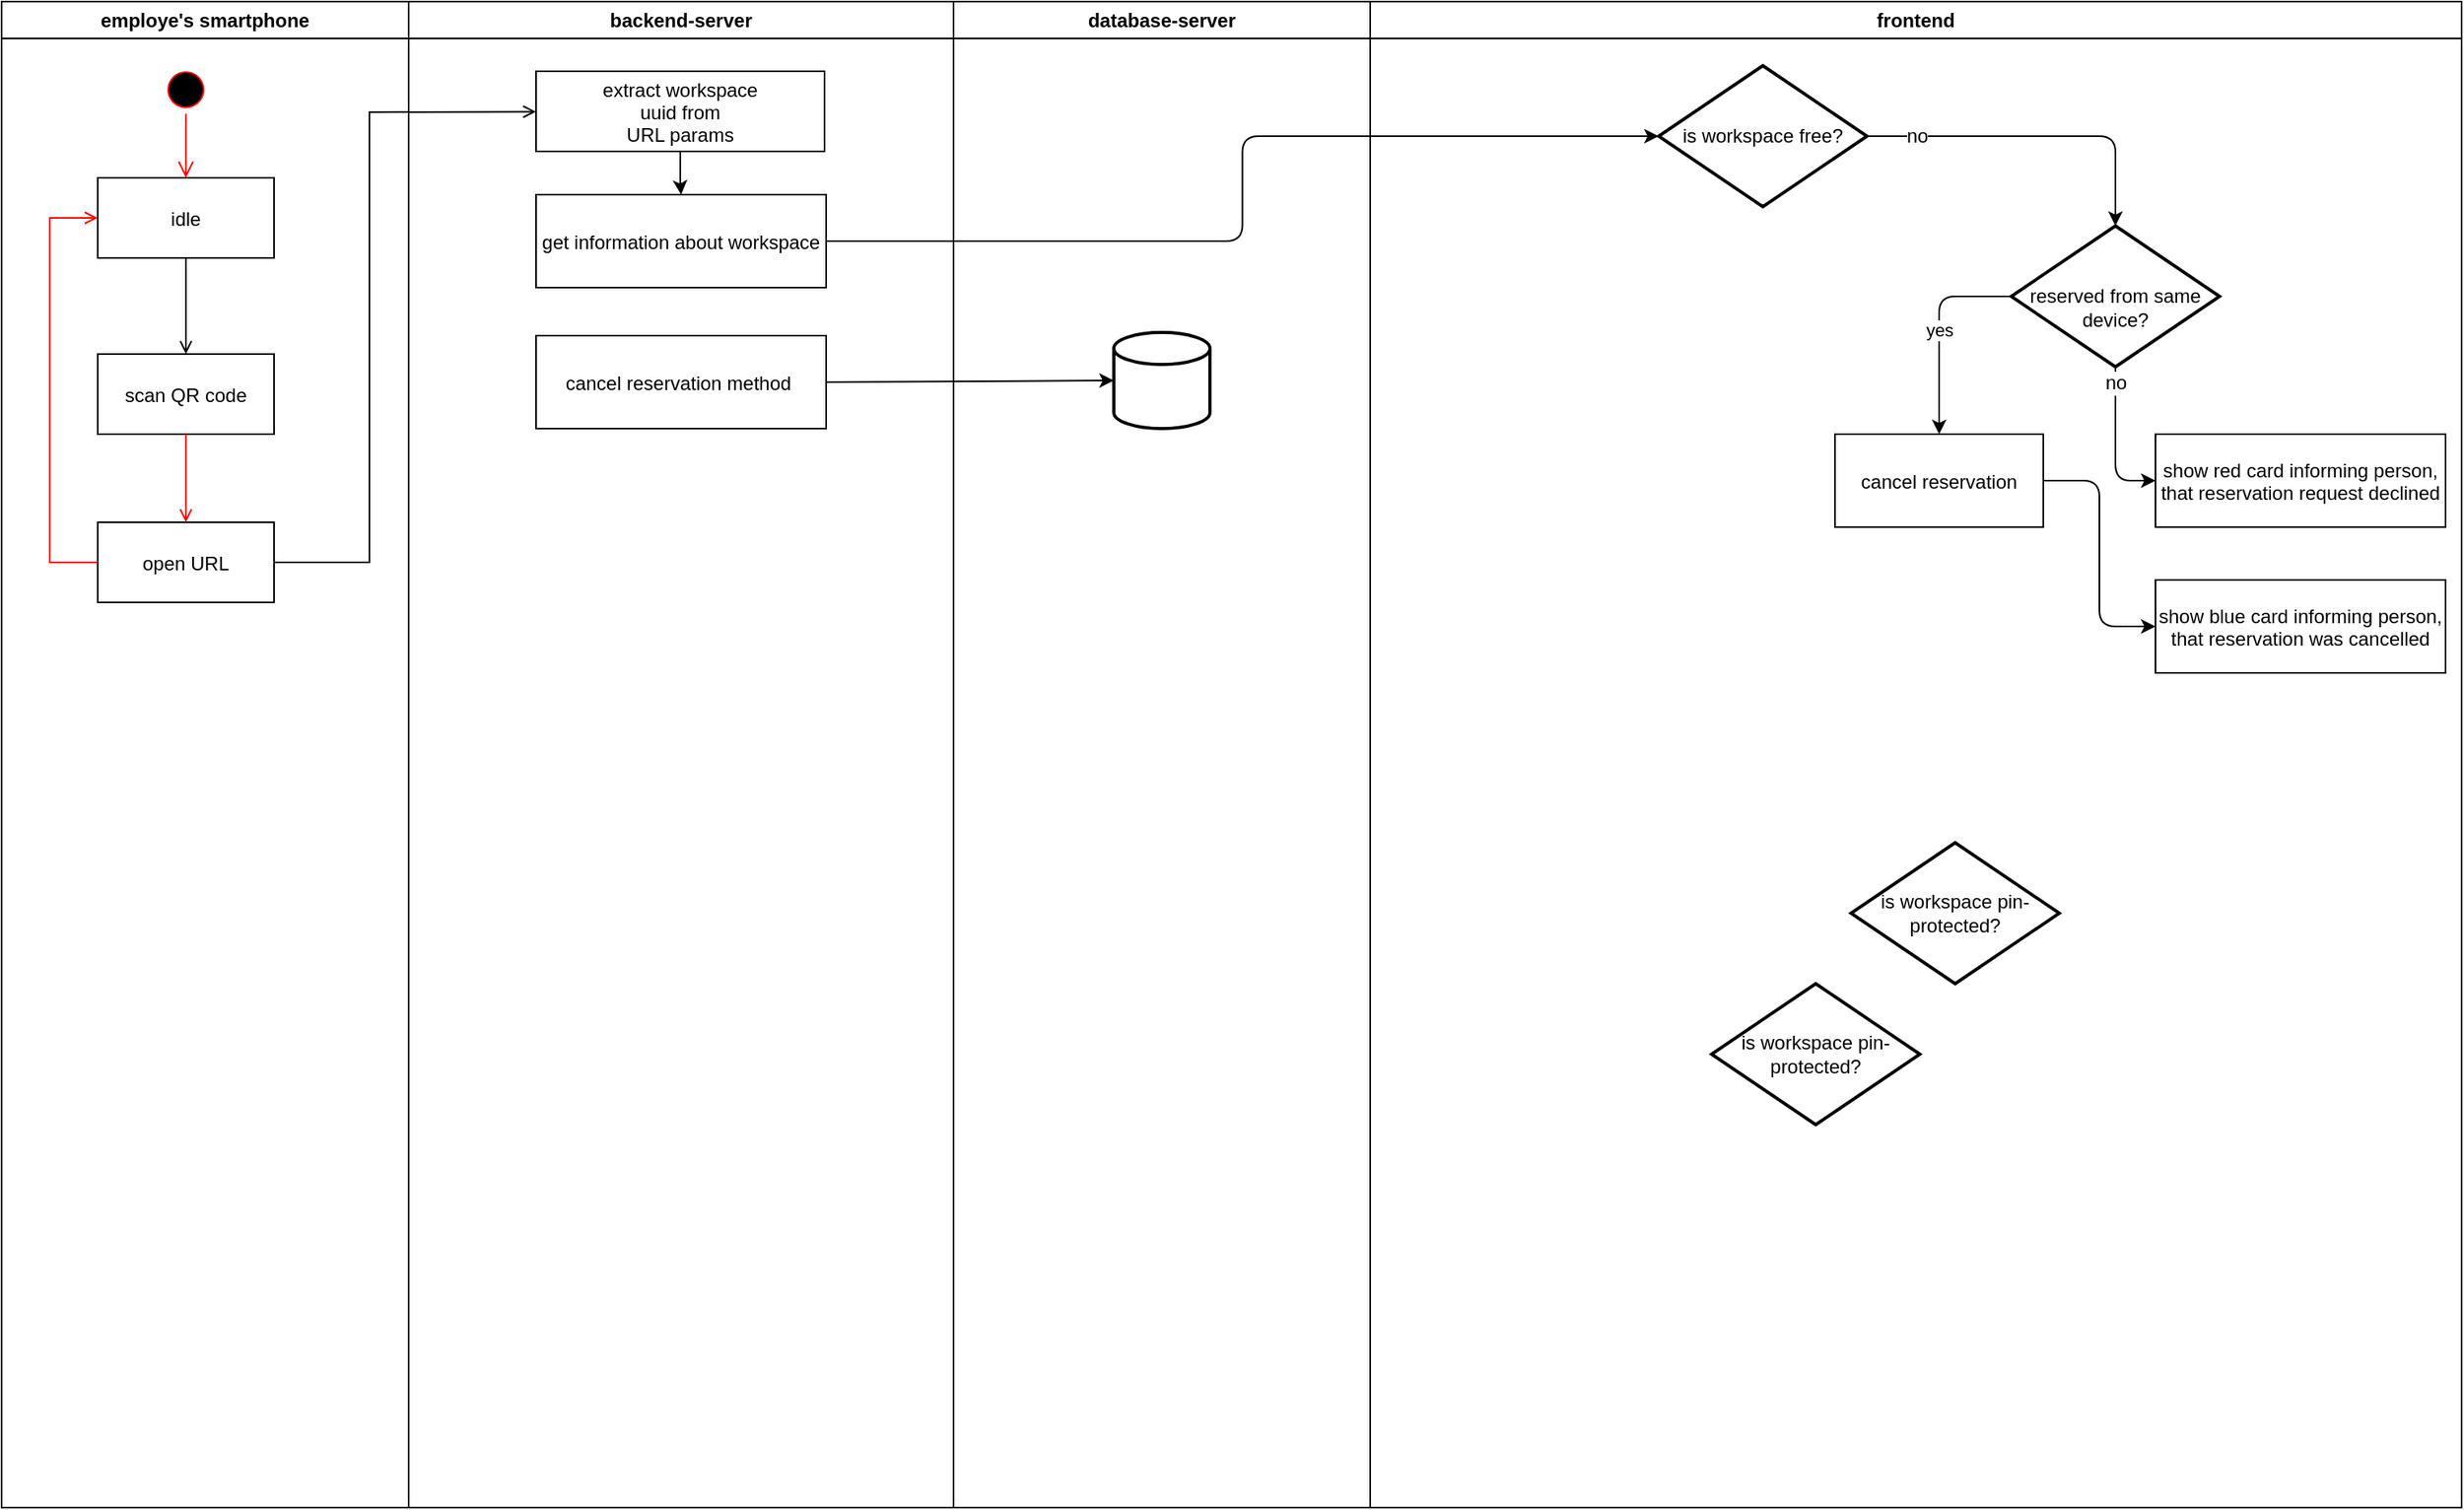 <mxfile version="11.2.4" type="github" pages="1"><diagram name="general-architecture" id="e7e014a7-5840-1c2e-5031-d8a46d1fe8dd"><mxGraphModel dx="1718" dy="849" grid="1" gridSize="10" guides="1" tooltips="1" connect="1" arrows="1" fold="1" page="1" pageScale="1" pageWidth="1169" pageHeight="826" background="#ffffff" math="0" shadow="0"><root><mxCell id="0"/><mxCell id="1" parent="0"/><mxCell id="2" value="employe's smartphone" style="swimlane;whiteSpace=wrap" parent="1" vertex="1"><mxGeometry x="46" y="40" width="254" height="940" as="geometry"><mxRectangle x="164.5" y="128" width="80" height="23" as="alternateBounds"/></mxGeometry></mxCell><mxCell id="5" value="" style="ellipse;shape=startState;fillColor=#000000;strokeColor=#ff0000;" parent="2" vertex="1"><mxGeometry x="100" y="40" width="30" height="30" as="geometry"/></mxCell><mxCell id="6" value="" style="edgeStyle=elbowEdgeStyle;elbow=horizontal;verticalAlign=bottom;endArrow=open;endSize=8;strokeColor=#FF0000;endFill=1;rounded=0" parent="2" source="5" target="7" edge="1"><mxGeometry x="100" y="40" as="geometry"><mxPoint x="115" y="110" as="targetPoint"/></mxGeometry></mxCell><mxCell id="7" value="idle" style="" parent="2" vertex="1"><mxGeometry x="60" y="110" width="110" height="50" as="geometry"/></mxCell><mxCell id="8" value="scan QR code" style="" parent="2" vertex="1"><mxGeometry x="60" y="220" width="110" height="50" as="geometry"/></mxCell><mxCell id="9" value="" style="endArrow=open;strokeColor=#000000;endFill=1;rounded=0" parent="2" source="7" target="8" edge="1"><mxGeometry relative="1" as="geometry"/></mxCell><mxCell id="10" value="open URL" style="" parent="2" vertex="1"><mxGeometry x="60" y="325" width="110" height="50" as="geometry"/></mxCell><mxCell id="11" value="" style="endArrow=open;strokeColor=#FF0000;endFill=1;rounded=0" parent="2" source="8" target="10" edge="1"><mxGeometry relative="1" as="geometry"/></mxCell><mxCell id="12" value="" style="edgeStyle=elbowEdgeStyle;elbow=horizontal;strokeColor=#FF0000;endArrow=open;endFill=1;rounded=0" parent="2" source="10" target="7" edge="1"><mxGeometry width="100" height="100" relative="1" as="geometry"><mxPoint x="160" y="290" as="sourcePoint"/><mxPoint x="260" y="190" as="targetPoint"/><Array as="points"><mxPoint x="30" y="250"/></Array></mxGeometry></mxCell><mxCell id="vSiOcl92Mj_vTaPFXpkD-20" value="frontend" style="swimlane;whiteSpace=wrap" parent="1" vertex="1"><mxGeometry x="900" y="40" width="681" height="940" as="geometry"/></mxCell><mxCell id="PNCr2oBTq3CCNGlsUbZe-63" value="is workspace pin-protected?" style="strokeWidth=2;html=1;shape=mxgraph.flowchart.decision;whiteSpace=wrap;" vertex="1" parent="vSiOcl92Mj_vTaPFXpkD-20"><mxGeometry x="213" y="613" width="130" height="88" as="geometry"/></mxCell><mxCell id="PNCr2oBTq3CCNGlsUbZe-55" value="show red card informing person,&#10; that reservation request declined " style="" vertex="1" parent="vSiOcl92Mj_vTaPFXpkD-20"><mxGeometry x="490" y="270" width="181" height="58" as="geometry"/></mxCell><mxCell id="PNCr2oBTq3CCNGlsUbZe-61" value="show blue card informing person,&#10; that reservation was cancelled " style="" vertex="1" parent="vSiOcl92Mj_vTaPFXpkD-20"><mxGeometry x="490" y="361" width="181" height="58" as="geometry"/></mxCell><mxCell id="PNCr2oBTq3CCNGlsUbZe-36" value="is workspace pin-protected?" style="strokeWidth=2;html=1;shape=mxgraph.flowchart.decision;whiteSpace=wrap;" vertex="1" parent="vSiOcl92Mj_vTaPFXpkD-20"><mxGeometry x="300" y="525" width="130" height="88" as="geometry"/></mxCell><mxCell id="PNCr2oBTq3CCNGlsUbZe-58" value="cancel reservation" style="" vertex="1" parent="vSiOcl92Mj_vTaPFXpkD-20"><mxGeometry x="290" y="270" width="130" height="58" as="geometry"/></mxCell><mxCell id="PNCr2oBTq3CCNGlsUbZe-62" value="" style="endArrow=classic;html=1;exitX=1;exitY=0.5;exitDx=0;exitDy=0;entryX=0;entryY=0.5;entryDx=0;entryDy=0;edgeStyle=orthogonalEdgeStyle;" edge="1" parent="vSiOcl92Mj_vTaPFXpkD-20" source="PNCr2oBTq3CCNGlsUbZe-58" target="PNCr2oBTq3CCNGlsUbZe-61"><mxGeometry width="50" height="50" relative="1" as="geometry"><mxPoint x="-4" y="502" as="sourcePoint"/><mxPoint x="46" y="452" as="targetPoint"/></mxGeometry></mxCell><mxCell id="PNCr2oBTq3CCNGlsUbZe-51" value="&lt;br&gt;reserved from same device?" style="strokeWidth=2;html=1;shape=mxgraph.flowchart.decision;whiteSpace=wrap;" vertex="1" parent="vSiOcl92Mj_vTaPFXpkD-20"><mxGeometry x="400" y="140" width="130" height="88" as="geometry"/></mxCell><mxCell id="PNCr2oBTq3CCNGlsUbZe-54" value="" style="endArrow=classic;html=1;entryX=0;entryY=0.5;entryDx=0;entryDy=0;edgeStyle=orthogonalEdgeStyle;" edge="1" parent="vSiOcl92Mj_vTaPFXpkD-20" source="PNCr2oBTq3CCNGlsUbZe-51" target="PNCr2oBTq3CCNGlsUbZe-55"><mxGeometry width="50" height="50" relative="1" as="geometry"><mxPoint x="-247" y="238" as="sourcePoint"/><mxPoint x="-7" y="38" as="targetPoint"/></mxGeometry></mxCell><mxCell id="PNCr2oBTq3CCNGlsUbZe-57" value="no" style="text;html=1;resizable=0;points=[];align=center;verticalAlign=middle;labelBackgroundColor=#ffffff;" vertex="1" connectable="0" parent="PNCr2oBTq3CCNGlsUbZe-54"><mxGeometry x="-0.96" relative="1" as="geometry"><mxPoint x="-0.5" y="8" as="offset"/></mxGeometry></mxCell><mxCell id="Cu7fSUz20JepRUBiXXrB-39" value="is workspace free?" style="strokeWidth=2;html=1;shape=mxgraph.flowchart.decision;whiteSpace=wrap;" parent="vSiOcl92Mj_vTaPFXpkD-20" vertex="1"><mxGeometry x="180" y="40" width="130" height="88" as="geometry"/></mxCell><mxCell id="Cu7fSUz20JepRUBiXXrB-59" value="" style="endArrow=classic;html=1;exitX=1;exitY=0.5;exitDx=0;exitDy=0;exitPerimeter=0;entryX=0.5;entryY=0;entryDx=0;entryDy=0;entryPerimeter=0;" parent="vSiOcl92Mj_vTaPFXpkD-20" source="Cu7fSUz20JepRUBiXXrB-39" target="PNCr2oBTq3CCNGlsUbZe-51" edge="1"><mxGeometry width="50" height="50" relative="1" as="geometry"><mxPoint x="-224" y="278" as="sourcePoint"/><mxPoint x="-57" y="158" as="targetPoint"/><Array as="points"><mxPoint x="465" y="84"/></Array></mxGeometry></mxCell><mxCell id="Cu7fSUz20JepRUBiXXrB-60" value="no" style="text;html=1;resizable=0;points=[];align=center;verticalAlign=middle;labelBackgroundColor=#ffffff;" parent="Cu7fSUz20JepRUBiXXrB-59" vertex="1" connectable="0"><mxGeometry x="-0.675" y="-1" relative="1" as="geometry"><mxPoint x="-4" y="-1" as="offset"/></mxGeometry></mxCell><mxCell id="PNCr2oBTq3CCNGlsUbZe-100" value="yes" style="endArrow=classic;html=1;exitX=0;exitY=0.5;exitDx=0;exitDy=0;exitPerimeter=0;entryX=0.5;entryY=0;entryDx=0;entryDy=0;" edge="1" parent="vSiOcl92Mj_vTaPFXpkD-20" source="PNCr2oBTq3CCNGlsUbZe-51" target="PNCr2oBTq3CCNGlsUbZe-58"><mxGeometry width="50" height="50" relative="1" as="geometry"><mxPoint x="290.5" y="208.5" as="sourcePoint"/><mxPoint x="340.5" y="158.5" as="targetPoint"/><Array as="points"><mxPoint x="355" y="184"/></Array></mxGeometry></mxCell><mxCell id="3" value="backend-server" style="swimlane;whiteSpace=wrap" parent="1" vertex="1"><mxGeometry x="300" y="40" width="340" height="940" as="geometry"><mxRectangle x="300" y="40" width="120" height="23" as="alternateBounds"/></mxGeometry></mxCell><mxCell id="Cu7fSUz20JepRUBiXXrB-46" value="" style="edgeStyle=orthogonalEdgeStyle;rounded=0;orthogonalLoop=1;jettySize=auto;html=1;" parent="3" source="Cu7fSUz20JepRUBiXXrB-40" target="Cu7fSUz20JepRUBiXXrB-41" edge="1"><mxGeometry relative="1" as="geometry"><mxPoint x="168" y="173.5" as="targetPoint"/></mxGeometry></mxCell><mxCell id="Cu7fSUz20JepRUBiXXrB-40" value="extract workspace &#10;uuid from &#10;URL params" style="" parent="3" vertex="1"><mxGeometry x="79.5" y="43.5" width="180" height="50" as="geometry"/></mxCell><mxCell id="Cu7fSUz20JepRUBiXXrB-41" value="get information about workspace" style="" parent="3" vertex="1"><mxGeometry x="79.5" y="120.5" width="181" height="58" as="geometry"/></mxCell><mxCell id="PNCr2oBTq3CCNGlsUbZe-66" value="cancel reservation method " style="" vertex="1" parent="3"><mxGeometry x="79.5" y="208.5" width="181" height="58" as="geometry"/></mxCell><mxCell id="PNCr2oBTq3CCNGlsUbZe-82" value="database-server" style="swimlane;whiteSpace=wrap" vertex="1" parent="1"><mxGeometry x="640" y="40" width="260" height="940" as="geometry"><mxRectangle x="444.5" y="128" width="120" height="23" as="alternateBounds"/></mxGeometry></mxCell><mxCell id="PNCr2oBTq3CCNGlsUbZe-98" value="" style="strokeWidth=2;html=1;shape=mxgraph.flowchart.database;whiteSpace=wrap;" vertex="1" parent="PNCr2oBTq3CCNGlsUbZe-82"><mxGeometry x="100" y="206.5" width="60" height="60" as="geometry"/></mxCell><mxCell id="20" value="" style="endArrow=open;strokeColor=#000000;endFill=1;rounded=0;" parent="1" source="10" target="Cu7fSUz20JepRUBiXXrB-40" edge="1"><mxGeometry relative="1" as="geometry"><mxPoint x="415.5" y="152" as="targetPoint"/><Array as="points"><mxPoint x="275.5" y="390"/><mxPoint x="275.5" y="109"/></Array></mxGeometry></mxCell><mxCell id="PNCr2oBTq3CCNGlsUbZe-101" value="" style="endArrow=classic;html=1;exitX=1;exitY=0.5;exitDx=0;exitDy=0;entryX=0;entryY=0.5;entryDx=0;entryDy=0;entryPerimeter=0;" edge="1" parent="1" source="PNCr2oBTq3CCNGlsUbZe-66" target="PNCr2oBTq3CCNGlsUbZe-98"><mxGeometry width="50" height="50" relative="1" as="geometry"><mxPoint x="530" y="320" as="sourcePoint"/><mxPoint x="580" y="270" as="targetPoint"/></mxGeometry></mxCell><mxCell id="PNCr2oBTq3CCNGlsUbZe-103" value="" style="endArrow=classic;html=1;edgeStyle=orthogonalEdgeStyle;" edge="1" parent="1" source="Cu7fSUz20JepRUBiXXrB-41" target="Cu7fSUz20JepRUBiXXrB-39"><mxGeometry width="50" height="50" relative="1" as="geometry"><mxPoint x="260.5" y="199.5" as="sourcePoint"/><mxPoint x="631.211" y="189.5" as="targetPoint"/></mxGeometry></mxCell></root></mxGraphModel></diagram></mxfile>